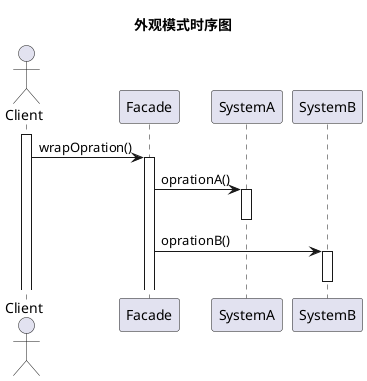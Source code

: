 @startuml
title 外观模式时序图

actor Client
participant Facade
participant SystemA
participant SystemB

activate Client
Client -> Facade: wrapOpration()
activate Facade
Facade -> SystemA: oprationA()
activate SystemA
deactivate SystemA
Facade -> SystemB: oprationB()
activate SystemB
deactivate SystemB
@enduml